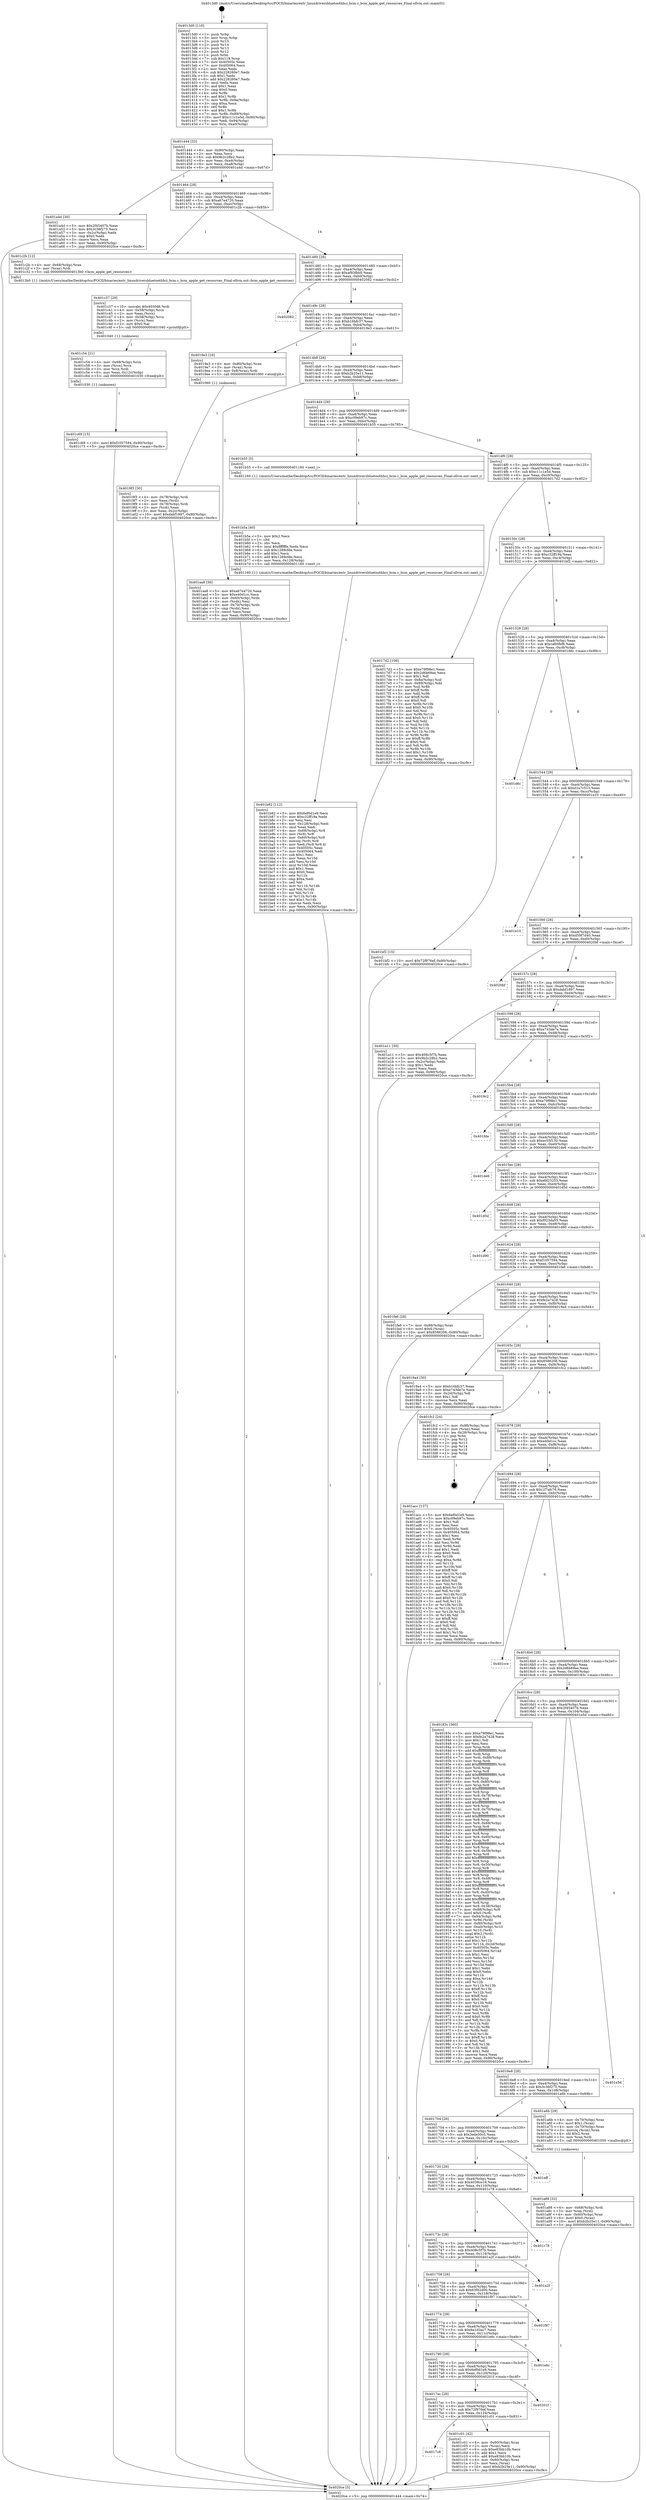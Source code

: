 digraph "0x4013d0" {
  label = "0x4013d0 (/mnt/c/Users/mathe/Desktop/tcc/POCII/binaries/extr_linuxdriversbluetoothhci_bcm.c_bcm_apple_get_resources_Final-ollvm.out::main(0))"
  labelloc = "t"
  node[shape=record]

  Entry [label="",width=0.3,height=0.3,shape=circle,fillcolor=black,style=filled]
  "0x401444" [label="{
     0x401444 [32]\l
     | [instrs]\l
     &nbsp;&nbsp;0x401444 \<+6\>: mov -0x90(%rbp),%eax\l
     &nbsp;&nbsp;0x40144a \<+2\>: mov %eax,%ecx\l
     &nbsp;&nbsp;0x40144c \<+6\>: sub $0x9b2c28b2,%ecx\l
     &nbsp;&nbsp;0x401452 \<+6\>: mov %eax,-0xa4(%rbp)\l
     &nbsp;&nbsp;0x401458 \<+6\>: mov %ecx,-0xa8(%rbp)\l
     &nbsp;&nbsp;0x40145e \<+6\>: je 0000000000401a4d \<main+0x67d\>\l
  }"]
  "0x401a4d" [label="{
     0x401a4d [30]\l
     | [instrs]\l
     &nbsp;&nbsp;0x401a4d \<+5\>: mov $0x2f45407b,%eax\l
     &nbsp;&nbsp;0x401a52 \<+5\>: mov $0x3c36f275,%ecx\l
     &nbsp;&nbsp;0x401a57 \<+3\>: mov -0x2c(%rbp),%edx\l
     &nbsp;&nbsp;0x401a5a \<+3\>: cmp $0x0,%edx\l
     &nbsp;&nbsp;0x401a5d \<+3\>: cmove %ecx,%eax\l
     &nbsp;&nbsp;0x401a60 \<+6\>: mov %eax,-0x90(%rbp)\l
     &nbsp;&nbsp;0x401a66 \<+5\>: jmp 00000000004020ce \<main+0xcfe\>\l
  }"]
  "0x401464" [label="{
     0x401464 [28]\l
     | [instrs]\l
     &nbsp;&nbsp;0x401464 \<+5\>: jmp 0000000000401469 \<main+0x99\>\l
     &nbsp;&nbsp;0x401469 \<+6\>: mov -0xa4(%rbp),%eax\l
     &nbsp;&nbsp;0x40146f \<+5\>: sub $0xa67e4720,%eax\l
     &nbsp;&nbsp;0x401474 \<+6\>: mov %eax,-0xac(%rbp)\l
     &nbsp;&nbsp;0x40147a \<+6\>: je 0000000000401c2b \<main+0x85b\>\l
  }"]
  Exit [label="",width=0.3,height=0.3,shape=circle,fillcolor=black,style=filled,peripheries=2]
  "0x401c2b" [label="{
     0x401c2b [12]\l
     | [instrs]\l
     &nbsp;&nbsp;0x401c2b \<+4\>: mov -0x68(%rbp),%rax\l
     &nbsp;&nbsp;0x401c2f \<+3\>: mov (%rax),%rdi\l
     &nbsp;&nbsp;0x401c32 \<+5\>: call 00000000004013b0 \<bcm_apple_get_resources\>\l
     | [calls]\l
     &nbsp;&nbsp;0x4013b0 \{1\} (/mnt/c/Users/mathe/Desktop/tcc/POCII/binaries/extr_linuxdriversbluetoothhci_bcm.c_bcm_apple_get_resources_Final-ollvm.out::bcm_apple_get_resources)\l
  }"]
  "0x401480" [label="{
     0x401480 [28]\l
     | [instrs]\l
     &nbsp;&nbsp;0x401480 \<+5\>: jmp 0000000000401485 \<main+0xb5\>\l
     &nbsp;&nbsp;0x401485 \<+6\>: mov -0xa4(%rbp),%eax\l
     &nbsp;&nbsp;0x40148b \<+5\>: sub $0xaf93fbb0,%eax\l
     &nbsp;&nbsp;0x401490 \<+6\>: mov %eax,-0xb0(%rbp)\l
     &nbsp;&nbsp;0x401496 \<+6\>: je 0000000000402082 \<main+0xcb2\>\l
  }"]
  "0x401c69" [label="{
     0x401c69 [15]\l
     | [instrs]\l
     &nbsp;&nbsp;0x401c69 \<+10\>: movl $0xf1057594,-0x90(%rbp)\l
     &nbsp;&nbsp;0x401c73 \<+5\>: jmp 00000000004020ce \<main+0xcfe\>\l
  }"]
  "0x402082" [label="{
     0x402082\l
  }", style=dashed]
  "0x40149c" [label="{
     0x40149c [28]\l
     | [instrs]\l
     &nbsp;&nbsp;0x40149c \<+5\>: jmp 00000000004014a1 \<main+0xd1\>\l
     &nbsp;&nbsp;0x4014a1 \<+6\>: mov -0xa4(%rbp),%eax\l
     &nbsp;&nbsp;0x4014a7 \<+5\>: sub $0xb16bfc37,%eax\l
     &nbsp;&nbsp;0x4014ac \<+6\>: mov %eax,-0xb4(%rbp)\l
     &nbsp;&nbsp;0x4014b2 \<+6\>: je 00000000004019e3 \<main+0x613\>\l
  }"]
  "0x401c54" [label="{
     0x401c54 [21]\l
     | [instrs]\l
     &nbsp;&nbsp;0x401c54 \<+4\>: mov -0x68(%rbp),%rcx\l
     &nbsp;&nbsp;0x401c58 \<+3\>: mov (%rcx),%rcx\l
     &nbsp;&nbsp;0x401c5b \<+3\>: mov %rcx,%rdi\l
     &nbsp;&nbsp;0x401c5e \<+6\>: mov %eax,-0x12c(%rbp)\l
     &nbsp;&nbsp;0x401c64 \<+5\>: call 0000000000401030 \<free@plt\>\l
     | [calls]\l
     &nbsp;&nbsp;0x401030 \{1\} (unknown)\l
  }"]
  "0x4019e3" [label="{
     0x4019e3 [16]\l
     | [instrs]\l
     &nbsp;&nbsp;0x4019e3 \<+4\>: mov -0x80(%rbp),%rax\l
     &nbsp;&nbsp;0x4019e7 \<+3\>: mov (%rax),%rax\l
     &nbsp;&nbsp;0x4019ea \<+4\>: mov 0x8(%rax),%rdi\l
     &nbsp;&nbsp;0x4019ee \<+5\>: call 0000000000401060 \<atoi@plt\>\l
     | [calls]\l
     &nbsp;&nbsp;0x401060 \{1\} (unknown)\l
  }"]
  "0x4014b8" [label="{
     0x4014b8 [28]\l
     | [instrs]\l
     &nbsp;&nbsp;0x4014b8 \<+5\>: jmp 00000000004014bd \<main+0xed\>\l
     &nbsp;&nbsp;0x4014bd \<+6\>: mov -0xa4(%rbp),%eax\l
     &nbsp;&nbsp;0x4014c3 \<+5\>: sub $0xb2b25e11,%eax\l
     &nbsp;&nbsp;0x4014c8 \<+6\>: mov %eax,-0xb8(%rbp)\l
     &nbsp;&nbsp;0x4014ce \<+6\>: je 0000000000401aa8 \<main+0x6d8\>\l
  }"]
  "0x401c37" [label="{
     0x401c37 [29]\l
     | [instrs]\l
     &nbsp;&nbsp;0x401c37 \<+10\>: movabs $0x4030d6,%rdi\l
     &nbsp;&nbsp;0x401c41 \<+4\>: mov -0x58(%rbp),%rcx\l
     &nbsp;&nbsp;0x401c45 \<+2\>: mov %eax,(%rcx)\l
     &nbsp;&nbsp;0x401c47 \<+4\>: mov -0x58(%rbp),%rcx\l
     &nbsp;&nbsp;0x401c4b \<+2\>: mov (%rcx),%esi\l
     &nbsp;&nbsp;0x401c4d \<+2\>: mov $0x0,%al\l
     &nbsp;&nbsp;0x401c4f \<+5\>: call 0000000000401040 \<printf@plt\>\l
     | [calls]\l
     &nbsp;&nbsp;0x401040 \{1\} (unknown)\l
  }"]
  "0x401aa8" [label="{
     0x401aa8 [36]\l
     | [instrs]\l
     &nbsp;&nbsp;0x401aa8 \<+5\>: mov $0xa67e4720,%eax\l
     &nbsp;&nbsp;0x401aad \<+5\>: mov $0xe40d1cc,%ecx\l
     &nbsp;&nbsp;0x401ab2 \<+4\>: mov -0x60(%rbp),%rdx\l
     &nbsp;&nbsp;0x401ab6 \<+2\>: mov (%rdx),%esi\l
     &nbsp;&nbsp;0x401ab8 \<+4\>: mov -0x70(%rbp),%rdx\l
     &nbsp;&nbsp;0x401abc \<+2\>: cmp (%rdx),%esi\l
     &nbsp;&nbsp;0x401abe \<+3\>: cmovl %ecx,%eax\l
     &nbsp;&nbsp;0x401ac1 \<+6\>: mov %eax,-0x90(%rbp)\l
     &nbsp;&nbsp;0x401ac7 \<+5\>: jmp 00000000004020ce \<main+0xcfe\>\l
  }"]
  "0x4014d4" [label="{
     0x4014d4 [28]\l
     | [instrs]\l
     &nbsp;&nbsp;0x4014d4 \<+5\>: jmp 00000000004014d9 \<main+0x109\>\l
     &nbsp;&nbsp;0x4014d9 \<+6\>: mov -0xa4(%rbp),%eax\l
     &nbsp;&nbsp;0x4014df \<+5\>: sub $0xc09eb97c,%eax\l
     &nbsp;&nbsp;0x4014e4 \<+6\>: mov %eax,-0xbc(%rbp)\l
     &nbsp;&nbsp;0x4014ea \<+6\>: je 0000000000401b55 \<main+0x785\>\l
  }"]
  "0x4017c8" [label="{
     0x4017c8\l
  }", style=dashed]
  "0x401b55" [label="{
     0x401b55 [5]\l
     | [instrs]\l
     &nbsp;&nbsp;0x401b55 \<+5\>: call 0000000000401160 \<next_i\>\l
     | [calls]\l
     &nbsp;&nbsp;0x401160 \{1\} (/mnt/c/Users/mathe/Desktop/tcc/POCII/binaries/extr_linuxdriversbluetoothhci_bcm.c_bcm_apple_get_resources_Final-ollvm.out::next_i)\l
  }"]
  "0x4014f0" [label="{
     0x4014f0 [28]\l
     | [instrs]\l
     &nbsp;&nbsp;0x4014f0 \<+5\>: jmp 00000000004014f5 \<main+0x125\>\l
     &nbsp;&nbsp;0x4014f5 \<+6\>: mov -0xa4(%rbp),%eax\l
     &nbsp;&nbsp;0x4014fb \<+5\>: sub $0xc11c1e5d,%eax\l
     &nbsp;&nbsp;0x401500 \<+6\>: mov %eax,-0xc0(%rbp)\l
     &nbsp;&nbsp;0x401506 \<+6\>: je 00000000004017d2 \<main+0x402\>\l
  }"]
  "0x401c01" [label="{
     0x401c01 [42]\l
     | [instrs]\l
     &nbsp;&nbsp;0x401c01 \<+4\>: mov -0x60(%rbp),%rax\l
     &nbsp;&nbsp;0x401c05 \<+2\>: mov (%rax),%ecx\l
     &nbsp;&nbsp;0x401c07 \<+6\>: sub $0xe83bb10b,%ecx\l
     &nbsp;&nbsp;0x401c0d \<+3\>: add $0x1,%ecx\l
     &nbsp;&nbsp;0x401c10 \<+6\>: add $0xe83bb10b,%ecx\l
     &nbsp;&nbsp;0x401c16 \<+4\>: mov -0x60(%rbp),%rax\l
     &nbsp;&nbsp;0x401c1a \<+2\>: mov %ecx,(%rax)\l
     &nbsp;&nbsp;0x401c1c \<+10\>: movl $0xb2b25e11,-0x90(%rbp)\l
     &nbsp;&nbsp;0x401c26 \<+5\>: jmp 00000000004020ce \<main+0xcfe\>\l
  }"]
  "0x4017d2" [label="{
     0x4017d2 [106]\l
     | [instrs]\l
     &nbsp;&nbsp;0x4017d2 \<+5\>: mov $0xe79f98e1,%eax\l
     &nbsp;&nbsp;0x4017d7 \<+5\>: mov $0x2d6b69ae,%ecx\l
     &nbsp;&nbsp;0x4017dc \<+2\>: mov $0x1,%dl\l
     &nbsp;&nbsp;0x4017de \<+7\>: mov -0x8a(%rbp),%sil\l
     &nbsp;&nbsp;0x4017e5 \<+7\>: mov -0x89(%rbp),%dil\l
     &nbsp;&nbsp;0x4017ec \<+3\>: mov %sil,%r8b\l
     &nbsp;&nbsp;0x4017ef \<+4\>: xor $0xff,%r8b\l
     &nbsp;&nbsp;0x4017f3 \<+3\>: mov %dil,%r9b\l
     &nbsp;&nbsp;0x4017f6 \<+4\>: xor $0xff,%r9b\l
     &nbsp;&nbsp;0x4017fa \<+3\>: xor $0x0,%dl\l
     &nbsp;&nbsp;0x4017fd \<+3\>: mov %r8b,%r10b\l
     &nbsp;&nbsp;0x401800 \<+4\>: and $0x0,%r10b\l
     &nbsp;&nbsp;0x401804 \<+3\>: and %dl,%sil\l
     &nbsp;&nbsp;0x401807 \<+3\>: mov %r9b,%r11b\l
     &nbsp;&nbsp;0x40180a \<+4\>: and $0x0,%r11b\l
     &nbsp;&nbsp;0x40180e \<+3\>: and %dl,%dil\l
     &nbsp;&nbsp;0x401811 \<+3\>: or %sil,%r10b\l
     &nbsp;&nbsp;0x401814 \<+3\>: or %dil,%r11b\l
     &nbsp;&nbsp;0x401817 \<+3\>: xor %r11b,%r10b\l
     &nbsp;&nbsp;0x40181a \<+3\>: or %r9b,%r8b\l
     &nbsp;&nbsp;0x40181d \<+4\>: xor $0xff,%r8b\l
     &nbsp;&nbsp;0x401821 \<+3\>: or $0x0,%dl\l
     &nbsp;&nbsp;0x401824 \<+3\>: and %dl,%r8b\l
     &nbsp;&nbsp;0x401827 \<+3\>: or %r8b,%r10b\l
     &nbsp;&nbsp;0x40182a \<+4\>: test $0x1,%r10b\l
     &nbsp;&nbsp;0x40182e \<+3\>: cmovne %ecx,%eax\l
     &nbsp;&nbsp;0x401831 \<+6\>: mov %eax,-0x90(%rbp)\l
     &nbsp;&nbsp;0x401837 \<+5\>: jmp 00000000004020ce \<main+0xcfe\>\l
  }"]
  "0x40150c" [label="{
     0x40150c [28]\l
     | [instrs]\l
     &nbsp;&nbsp;0x40150c \<+5\>: jmp 0000000000401511 \<main+0x141\>\l
     &nbsp;&nbsp;0x401511 \<+6\>: mov -0xa4(%rbp),%eax\l
     &nbsp;&nbsp;0x401517 \<+5\>: sub $0xc32ff19a,%eax\l
     &nbsp;&nbsp;0x40151c \<+6\>: mov %eax,-0xc4(%rbp)\l
     &nbsp;&nbsp;0x401522 \<+6\>: je 0000000000401bf2 \<main+0x822\>\l
  }"]
  "0x4020ce" [label="{
     0x4020ce [5]\l
     | [instrs]\l
     &nbsp;&nbsp;0x4020ce \<+5\>: jmp 0000000000401444 \<main+0x74\>\l
  }"]
  "0x4013d0" [label="{
     0x4013d0 [116]\l
     | [instrs]\l
     &nbsp;&nbsp;0x4013d0 \<+1\>: push %rbp\l
     &nbsp;&nbsp;0x4013d1 \<+3\>: mov %rsp,%rbp\l
     &nbsp;&nbsp;0x4013d4 \<+2\>: push %r15\l
     &nbsp;&nbsp;0x4013d6 \<+2\>: push %r14\l
     &nbsp;&nbsp;0x4013d8 \<+2\>: push %r13\l
     &nbsp;&nbsp;0x4013da \<+2\>: push %r12\l
     &nbsp;&nbsp;0x4013dc \<+1\>: push %rbx\l
     &nbsp;&nbsp;0x4013dd \<+7\>: sub $0x118,%rsp\l
     &nbsp;&nbsp;0x4013e4 \<+7\>: mov 0x40505c,%eax\l
     &nbsp;&nbsp;0x4013eb \<+7\>: mov 0x405064,%ecx\l
     &nbsp;&nbsp;0x4013f2 \<+2\>: mov %eax,%edx\l
     &nbsp;&nbsp;0x4013f4 \<+6\>: sub $0x228260e7,%edx\l
     &nbsp;&nbsp;0x4013fa \<+3\>: sub $0x1,%edx\l
     &nbsp;&nbsp;0x4013fd \<+6\>: add $0x228260e7,%edx\l
     &nbsp;&nbsp;0x401403 \<+3\>: imul %edx,%eax\l
     &nbsp;&nbsp;0x401406 \<+3\>: and $0x1,%eax\l
     &nbsp;&nbsp;0x401409 \<+3\>: cmp $0x0,%eax\l
     &nbsp;&nbsp;0x40140c \<+4\>: sete %r8b\l
     &nbsp;&nbsp;0x401410 \<+4\>: and $0x1,%r8b\l
     &nbsp;&nbsp;0x401414 \<+7\>: mov %r8b,-0x8a(%rbp)\l
     &nbsp;&nbsp;0x40141b \<+3\>: cmp $0xa,%ecx\l
     &nbsp;&nbsp;0x40141e \<+4\>: setl %r8b\l
     &nbsp;&nbsp;0x401422 \<+4\>: and $0x1,%r8b\l
     &nbsp;&nbsp;0x401426 \<+7\>: mov %r8b,-0x89(%rbp)\l
     &nbsp;&nbsp;0x40142d \<+10\>: movl $0xc11c1e5d,-0x90(%rbp)\l
     &nbsp;&nbsp;0x401437 \<+6\>: mov %edi,-0x94(%rbp)\l
     &nbsp;&nbsp;0x40143d \<+7\>: mov %rsi,-0xa0(%rbp)\l
  }"]
  "0x4017ac" [label="{
     0x4017ac [28]\l
     | [instrs]\l
     &nbsp;&nbsp;0x4017ac \<+5\>: jmp 00000000004017b1 \<main+0x3e1\>\l
     &nbsp;&nbsp;0x4017b1 \<+6\>: mov -0xa4(%rbp),%eax\l
     &nbsp;&nbsp;0x4017b7 \<+5\>: sub $0x72f976ef,%eax\l
     &nbsp;&nbsp;0x4017bc \<+6\>: mov %eax,-0x124(%rbp)\l
     &nbsp;&nbsp;0x4017c2 \<+6\>: je 0000000000401c01 \<main+0x831\>\l
  }"]
  "0x401bf2" [label="{
     0x401bf2 [15]\l
     | [instrs]\l
     &nbsp;&nbsp;0x401bf2 \<+10\>: movl $0x72f976ef,-0x90(%rbp)\l
     &nbsp;&nbsp;0x401bfc \<+5\>: jmp 00000000004020ce \<main+0xcfe\>\l
  }"]
  "0x401528" [label="{
     0x401528 [28]\l
     | [instrs]\l
     &nbsp;&nbsp;0x401528 \<+5\>: jmp 000000000040152d \<main+0x15d\>\l
     &nbsp;&nbsp;0x40152d \<+6\>: mov -0xa4(%rbp),%eax\l
     &nbsp;&nbsp;0x401533 \<+5\>: sub $0xca80fbf6,%eax\l
     &nbsp;&nbsp;0x401538 \<+6\>: mov %eax,-0xc8(%rbp)\l
     &nbsp;&nbsp;0x40153e \<+6\>: je 0000000000401d6c \<main+0x99c\>\l
  }"]
  "0x40201f" [label="{
     0x40201f\l
  }", style=dashed]
  "0x401d6c" [label="{
     0x401d6c\l
  }", style=dashed]
  "0x401544" [label="{
     0x401544 [28]\l
     | [instrs]\l
     &nbsp;&nbsp;0x401544 \<+5\>: jmp 0000000000401549 \<main+0x179\>\l
     &nbsp;&nbsp;0x401549 \<+6\>: mov -0xa4(%rbp),%eax\l
     &nbsp;&nbsp;0x40154f \<+5\>: sub $0xd1a7c513,%eax\l
     &nbsp;&nbsp;0x401554 \<+6\>: mov %eax,-0xcc(%rbp)\l
     &nbsp;&nbsp;0x40155a \<+6\>: je 0000000000401e10 \<main+0xa40\>\l
  }"]
  "0x401790" [label="{
     0x401790 [28]\l
     | [instrs]\l
     &nbsp;&nbsp;0x401790 \<+5\>: jmp 0000000000401795 \<main+0x3c5\>\l
     &nbsp;&nbsp;0x401795 \<+6\>: mov -0xa4(%rbp),%eax\l
     &nbsp;&nbsp;0x40179b \<+5\>: sub $0x6ef0d1e9,%eax\l
     &nbsp;&nbsp;0x4017a0 \<+6\>: mov %eax,-0x120(%rbp)\l
     &nbsp;&nbsp;0x4017a6 \<+6\>: je 000000000040201f \<main+0xc4f\>\l
  }"]
  "0x401e10" [label="{
     0x401e10\l
  }", style=dashed]
  "0x401560" [label="{
     0x401560 [28]\l
     | [instrs]\l
     &nbsp;&nbsp;0x401560 \<+5\>: jmp 0000000000401565 \<main+0x195\>\l
     &nbsp;&nbsp;0x401565 \<+6\>: mov -0xa4(%rbp),%eax\l
     &nbsp;&nbsp;0x40156b \<+5\>: sub $0xd59f7d40,%eax\l
     &nbsp;&nbsp;0x401570 \<+6\>: mov %eax,-0xd0(%rbp)\l
     &nbsp;&nbsp;0x401576 \<+6\>: je 00000000004020bf \<main+0xcef\>\l
  }"]
  "0x401e6c" [label="{
     0x401e6c\l
  }", style=dashed]
  "0x4020bf" [label="{
     0x4020bf\l
  }", style=dashed]
  "0x40157c" [label="{
     0x40157c [28]\l
     | [instrs]\l
     &nbsp;&nbsp;0x40157c \<+5\>: jmp 0000000000401581 \<main+0x1b1\>\l
     &nbsp;&nbsp;0x401581 \<+6\>: mov -0xa4(%rbp),%eax\l
     &nbsp;&nbsp;0x401587 \<+5\>: sub $0xdabf1897,%eax\l
     &nbsp;&nbsp;0x40158c \<+6\>: mov %eax,-0xd4(%rbp)\l
     &nbsp;&nbsp;0x401592 \<+6\>: je 0000000000401a11 \<main+0x641\>\l
  }"]
  "0x401774" [label="{
     0x401774 [28]\l
     | [instrs]\l
     &nbsp;&nbsp;0x401774 \<+5\>: jmp 0000000000401779 \<main+0x3a9\>\l
     &nbsp;&nbsp;0x401779 \<+6\>: mov -0xa4(%rbp),%eax\l
     &nbsp;&nbsp;0x40177f \<+5\>: sub $0x6a1d3ac7,%eax\l
     &nbsp;&nbsp;0x401784 \<+6\>: mov %eax,-0x11c(%rbp)\l
     &nbsp;&nbsp;0x40178a \<+6\>: je 0000000000401e6c \<main+0xa9c\>\l
  }"]
  "0x401a11" [label="{
     0x401a11 [30]\l
     | [instrs]\l
     &nbsp;&nbsp;0x401a11 \<+5\>: mov $0x408c5f7b,%eax\l
     &nbsp;&nbsp;0x401a16 \<+5\>: mov $0x9b2c28b2,%ecx\l
     &nbsp;&nbsp;0x401a1b \<+3\>: mov -0x2c(%rbp),%edx\l
     &nbsp;&nbsp;0x401a1e \<+3\>: cmp $0x1,%edx\l
     &nbsp;&nbsp;0x401a21 \<+3\>: cmovl %ecx,%eax\l
     &nbsp;&nbsp;0x401a24 \<+6\>: mov %eax,-0x90(%rbp)\l
     &nbsp;&nbsp;0x401a2a \<+5\>: jmp 00000000004020ce \<main+0xcfe\>\l
  }"]
  "0x401598" [label="{
     0x401598 [28]\l
     | [instrs]\l
     &nbsp;&nbsp;0x401598 \<+5\>: jmp 000000000040159d \<main+0x1cd\>\l
     &nbsp;&nbsp;0x40159d \<+6\>: mov -0xa4(%rbp),%eax\l
     &nbsp;&nbsp;0x4015a3 \<+5\>: sub $0xe743de7e,%eax\l
     &nbsp;&nbsp;0x4015a8 \<+6\>: mov %eax,-0xd8(%rbp)\l
     &nbsp;&nbsp;0x4015ae \<+6\>: je 00000000004019c2 \<main+0x5f2\>\l
  }"]
  "0x401f97" [label="{
     0x401f97\l
  }", style=dashed]
  "0x4019c2" [label="{
     0x4019c2\l
  }", style=dashed]
  "0x4015b4" [label="{
     0x4015b4 [28]\l
     | [instrs]\l
     &nbsp;&nbsp;0x4015b4 \<+5\>: jmp 00000000004015b9 \<main+0x1e9\>\l
     &nbsp;&nbsp;0x4015b9 \<+6\>: mov -0xa4(%rbp),%eax\l
     &nbsp;&nbsp;0x4015bf \<+5\>: sub $0xe79f98e1,%eax\l
     &nbsp;&nbsp;0x4015c4 \<+6\>: mov %eax,-0xdc(%rbp)\l
     &nbsp;&nbsp;0x4015ca \<+6\>: je 0000000000401fda \<main+0xc0a\>\l
  }"]
  "0x401758" [label="{
     0x401758 [28]\l
     | [instrs]\l
     &nbsp;&nbsp;0x401758 \<+5\>: jmp 000000000040175d \<main+0x38d\>\l
     &nbsp;&nbsp;0x40175d \<+6\>: mov -0xa4(%rbp),%eax\l
     &nbsp;&nbsp;0x401763 \<+5\>: sub $0x63f02d00,%eax\l
     &nbsp;&nbsp;0x401768 \<+6\>: mov %eax,-0x118(%rbp)\l
     &nbsp;&nbsp;0x40176e \<+6\>: je 0000000000401f97 \<main+0xbc7\>\l
  }"]
  "0x401fda" [label="{
     0x401fda\l
  }", style=dashed]
  "0x4015d0" [label="{
     0x4015d0 [28]\l
     | [instrs]\l
     &nbsp;&nbsp;0x4015d0 \<+5\>: jmp 00000000004015d5 \<main+0x205\>\l
     &nbsp;&nbsp;0x4015d5 \<+6\>: mov -0xa4(%rbp),%eax\l
     &nbsp;&nbsp;0x4015db \<+5\>: sub $0xec55f130,%eax\l
     &nbsp;&nbsp;0x4015e0 \<+6\>: mov %eax,-0xe0(%rbp)\l
     &nbsp;&nbsp;0x4015e6 \<+6\>: je 0000000000401de6 \<main+0xa16\>\l
  }"]
  "0x401a2f" [label="{
     0x401a2f\l
  }", style=dashed]
  "0x401de6" [label="{
     0x401de6\l
  }", style=dashed]
  "0x4015ec" [label="{
     0x4015ec [28]\l
     | [instrs]\l
     &nbsp;&nbsp;0x4015ec \<+5\>: jmp 00000000004015f1 \<main+0x221\>\l
     &nbsp;&nbsp;0x4015f1 \<+6\>: mov -0xa4(%rbp),%eax\l
     &nbsp;&nbsp;0x4015f7 \<+5\>: sub $0xefd23253,%eax\l
     &nbsp;&nbsp;0x4015fc \<+6\>: mov %eax,-0xe4(%rbp)\l
     &nbsp;&nbsp;0x401602 \<+6\>: je 0000000000401d5d \<main+0x98d\>\l
  }"]
  "0x40173c" [label="{
     0x40173c [28]\l
     | [instrs]\l
     &nbsp;&nbsp;0x40173c \<+5\>: jmp 0000000000401741 \<main+0x371\>\l
     &nbsp;&nbsp;0x401741 \<+6\>: mov -0xa4(%rbp),%eax\l
     &nbsp;&nbsp;0x401747 \<+5\>: sub $0x408c5f7b,%eax\l
     &nbsp;&nbsp;0x40174c \<+6\>: mov %eax,-0x114(%rbp)\l
     &nbsp;&nbsp;0x401752 \<+6\>: je 0000000000401a2f \<main+0x65f\>\l
  }"]
  "0x401d5d" [label="{
     0x401d5d\l
  }", style=dashed]
  "0x401608" [label="{
     0x401608 [28]\l
     | [instrs]\l
     &nbsp;&nbsp;0x401608 \<+5\>: jmp 000000000040160d \<main+0x23d\>\l
     &nbsp;&nbsp;0x40160d \<+6\>: mov -0xa4(%rbp),%eax\l
     &nbsp;&nbsp;0x401613 \<+5\>: sub $0xf023da55,%eax\l
     &nbsp;&nbsp;0x401618 \<+6\>: mov %eax,-0xe8(%rbp)\l
     &nbsp;&nbsp;0x40161e \<+6\>: je 0000000000401d90 \<main+0x9c0\>\l
  }"]
  "0x401c78" [label="{
     0x401c78\l
  }", style=dashed]
  "0x401d90" [label="{
     0x401d90\l
  }", style=dashed]
  "0x401624" [label="{
     0x401624 [28]\l
     | [instrs]\l
     &nbsp;&nbsp;0x401624 \<+5\>: jmp 0000000000401629 \<main+0x259\>\l
     &nbsp;&nbsp;0x401629 \<+6\>: mov -0xa4(%rbp),%eax\l
     &nbsp;&nbsp;0x40162f \<+5\>: sub $0xf1057594,%eax\l
     &nbsp;&nbsp;0x401634 \<+6\>: mov %eax,-0xec(%rbp)\l
     &nbsp;&nbsp;0x40163a \<+6\>: je 0000000000401fa6 \<main+0xbd6\>\l
  }"]
  "0x401720" [label="{
     0x401720 [28]\l
     | [instrs]\l
     &nbsp;&nbsp;0x401720 \<+5\>: jmp 0000000000401725 \<main+0x355\>\l
     &nbsp;&nbsp;0x401725 \<+6\>: mov -0xa4(%rbp),%eax\l
     &nbsp;&nbsp;0x40172b \<+5\>: sub $0x4038ce18,%eax\l
     &nbsp;&nbsp;0x401730 \<+6\>: mov %eax,-0x110(%rbp)\l
     &nbsp;&nbsp;0x401736 \<+6\>: je 0000000000401c78 \<main+0x8a8\>\l
  }"]
  "0x401fa6" [label="{
     0x401fa6 [28]\l
     | [instrs]\l
     &nbsp;&nbsp;0x401fa6 \<+7\>: mov -0x88(%rbp),%rax\l
     &nbsp;&nbsp;0x401fad \<+6\>: movl $0x0,(%rax)\l
     &nbsp;&nbsp;0x401fb3 \<+10\>: movl $0x8586206,-0x90(%rbp)\l
     &nbsp;&nbsp;0x401fbd \<+5\>: jmp 00000000004020ce \<main+0xcfe\>\l
  }"]
  "0x401640" [label="{
     0x401640 [28]\l
     | [instrs]\l
     &nbsp;&nbsp;0x401640 \<+5\>: jmp 0000000000401645 \<main+0x275\>\l
     &nbsp;&nbsp;0x401645 \<+6\>: mov -0xa4(%rbp),%eax\l
     &nbsp;&nbsp;0x40164b \<+5\>: sub $0xfe2a7428,%eax\l
     &nbsp;&nbsp;0x401650 \<+6\>: mov %eax,-0xf0(%rbp)\l
     &nbsp;&nbsp;0x401656 \<+6\>: je 00000000004019a4 \<main+0x5d4\>\l
  }"]
  "0x401eff" [label="{
     0x401eff\l
  }", style=dashed]
  "0x4019a4" [label="{
     0x4019a4 [30]\l
     | [instrs]\l
     &nbsp;&nbsp;0x4019a4 \<+5\>: mov $0xb16bfc37,%eax\l
     &nbsp;&nbsp;0x4019a9 \<+5\>: mov $0xe743de7e,%ecx\l
     &nbsp;&nbsp;0x4019ae \<+3\>: mov -0x2d(%rbp),%dl\l
     &nbsp;&nbsp;0x4019b1 \<+3\>: test $0x1,%dl\l
     &nbsp;&nbsp;0x4019b4 \<+3\>: cmovne %ecx,%eax\l
     &nbsp;&nbsp;0x4019b7 \<+6\>: mov %eax,-0x90(%rbp)\l
     &nbsp;&nbsp;0x4019bd \<+5\>: jmp 00000000004020ce \<main+0xcfe\>\l
  }"]
  "0x40165c" [label="{
     0x40165c [28]\l
     | [instrs]\l
     &nbsp;&nbsp;0x40165c \<+5\>: jmp 0000000000401661 \<main+0x291\>\l
     &nbsp;&nbsp;0x401661 \<+6\>: mov -0xa4(%rbp),%eax\l
     &nbsp;&nbsp;0x401667 \<+5\>: sub $0x8586206,%eax\l
     &nbsp;&nbsp;0x40166c \<+6\>: mov %eax,-0xf4(%rbp)\l
     &nbsp;&nbsp;0x401672 \<+6\>: je 0000000000401fc2 \<main+0xbf2\>\l
  }"]
  "0x401b82" [label="{
     0x401b82 [112]\l
     | [instrs]\l
     &nbsp;&nbsp;0x401b82 \<+5\>: mov $0x6ef0d1e9,%ecx\l
     &nbsp;&nbsp;0x401b87 \<+5\>: mov $0xc32ff19a,%edx\l
     &nbsp;&nbsp;0x401b8c \<+2\>: xor %esi,%esi\l
     &nbsp;&nbsp;0x401b8e \<+6\>: mov -0x128(%rbp),%edi\l
     &nbsp;&nbsp;0x401b94 \<+3\>: imul %eax,%edi\l
     &nbsp;&nbsp;0x401b97 \<+4\>: mov -0x68(%rbp),%r8\l
     &nbsp;&nbsp;0x401b9b \<+3\>: mov (%r8),%r8\l
     &nbsp;&nbsp;0x401b9e \<+4\>: mov -0x60(%rbp),%r9\l
     &nbsp;&nbsp;0x401ba2 \<+3\>: movslq (%r9),%r9\l
     &nbsp;&nbsp;0x401ba5 \<+4\>: mov %edi,(%r8,%r9,4)\l
     &nbsp;&nbsp;0x401ba9 \<+7\>: mov 0x40505c,%eax\l
     &nbsp;&nbsp;0x401bb0 \<+7\>: mov 0x405064,%edi\l
     &nbsp;&nbsp;0x401bb7 \<+3\>: sub $0x1,%esi\l
     &nbsp;&nbsp;0x401bba \<+3\>: mov %eax,%r10d\l
     &nbsp;&nbsp;0x401bbd \<+3\>: add %esi,%r10d\l
     &nbsp;&nbsp;0x401bc0 \<+4\>: imul %r10d,%eax\l
     &nbsp;&nbsp;0x401bc4 \<+3\>: and $0x1,%eax\l
     &nbsp;&nbsp;0x401bc7 \<+3\>: cmp $0x0,%eax\l
     &nbsp;&nbsp;0x401bca \<+4\>: sete %r11b\l
     &nbsp;&nbsp;0x401bce \<+3\>: cmp $0xa,%edi\l
     &nbsp;&nbsp;0x401bd1 \<+3\>: setl %bl\l
     &nbsp;&nbsp;0x401bd4 \<+3\>: mov %r11b,%r14b\l
     &nbsp;&nbsp;0x401bd7 \<+3\>: and %bl,%r14b\l
     &nbsp;&nbsp;0x401bda \<+3\>: xor %bl,%r11b\l
     &nbsp;&nbsp;0x401bdd \<+3\>: or %r11b,%r14b\l
     &nbsp;&nbsp;0x401be0 \<+4\>: test $0x1,%r14b\l
     &nbsp;&nbsp;0x401be4 \<+3\>: cmovne %edx,%ecx\l
     &nbsp;&nbsp;0x401be7 \<+6\>: mov %ecx,-0x90(%rbp)\l
     &nbsp;&nbsp;0x401bed \<+5\>: jmp 00000000004020ce \<main+0xcfe\>\l
  }"]
  "0x401fc2" [label="{
     0x401fc2 [24]\l
     | [instrs]\l
     &nbsp;&nbsp;0x401fc2 \<+7\>: mov -0x88(%rbp),%rax\l
     &nbsp;&nbsp;0x401fc9 \<+2\>: mov (%rax),%eax\l
     &nbsp;&nbsp;0x401fcb \<+4\>: lea -0x28(%rbp),%rsp\l
     &nbsp;&nbsp;0x401fcf \<+1\>: pop %rbx\l
     &nbsp;&nbsp;0x401fd0 \<+2\>: pop %r12\l
     &nbsp;&nbsp;0x401fd2 \<+2\>: pop %r13\l
     &nbsp;&nbsp;0x401fd4 \<+2\>: pop %r14\l
     &nbsp;&nbsp;0x401fd6 \<+2\>: pop %r15\l
     &nbsp;&nbsp;0x401fd8 \<+1\>: pop %rbp\l
     &nbsp;&nbsp;0x401fd9 \<+1\>: ret\l
  }"]
  "0x401678" [label="{
     0x401678 [28]\l
     | [instrs]\l
     &nbsp;&nbsp;0x401678 \<+5\>: jmp 000000000040167d \<main+0x2ad\>\l
     &nbsp;&nbsp;0x40167d \<+6\>: mov -0xa4(%rbp),%eax\l
     &nbsp;&nbsp;0x401683 \<+5\>: sub $0xe40d1cc,%eax\l
     &nbsp;&nbsp;0x401688 \<+6\>: mov %eax,-0xf8(%rbp)\l
     &nbsp;&nbsp;0x40168e \<+6\>: je 0000000000401acc \<main+0x6fc\>\l
  }"]
  "0x401b5a" [label="{
     0x401b5a [40]\l
     | [instrs]\l
     &nbsp;&nbsp;0x401b5a \<+5\>: mov $0x2,%ecx\l
     &nbsp;&nbsp;0x401b5f \<+1\>: cltd\l
     &nbsp;&nbsp;0x401b60 \<+2\>: idiv %ecx\l
     &nbsp;&nbsp;0x401b62 \<+6\>: imul $0xfffffffe,%edx,%ecx\l
     &nbsp;&nbsp;0x401b68 \<+6\>: sub $0x1289cfde,%ecx\l
     &nbsp;&nbsp;0x401b6e \<+3\>: add $0x1,%ecx\l
     &nbsp;&nbsp;0x401b71 \<+6\>: add $0x1289cfde,%ecx\l
     &nbsp;&nbsp;0x401b77 \<+6\>: mov %ecx,-0x128(%rbp)\l
     &nbsp;&nbsp;0x401b7d \<+5\>: call 0000000000401160 \<next_i\>\l
     | [calls]\l
     &nbsp;&nbsp;0x401160 \{1\} (/mnt/c/Users/mathe/Desktop/tcc/POCII/binaries/extr_linuxdriversbluetoothhci_bcm.c_bcm_apple_get_resources_Final-ollvm.out::next_i)\l
  }"]
  "0x401acc" [label="{
     0x401acc [137]\l
     | [instrs]\l
     &nbsp;&nbsp;0x401acc \<+5\>: mov $0x6ef0d1e9,%eax\l
     &nbsp;&nbsp;0x401ad1 \<+5\>: mov $0xc09eb97c,%ecx\l
     &nbsp;&nbsp;0x401ad6 \<+2\>: mov $0x1,%dl\l
     &nbsp;&nbsp;0x401ad8 \<+2\>: xor %esi,%esi\l
     &nbsp;&nbsp;0x401ada \<+7\>: mov 0x40505c,%edi\l
     &nbsp;&nbsp;0x401ae1 \<+8\>: mov 0x405064,%r8d\l
     &nbsp;&nbsp;0x401ae9 \<+3\>: sub $0x1,%esi\l
     &nbsp;&nbsp;0x401aec \<+3\>: mov %edi,%r9d\l
     &nbsp;&nbsp;0x401aef \<+3\>: add %esi,%r9d\l
     &nbsp;&nbsp;0x401af2 \<+4\>: imul %r9d,%edi\l
     &nbsp;&nbsp;0x401af6 \<+3\>: and $0x1,%edi\l
     &nbsp;&nbsp;0x401af9 \<+3\>: cmp $0x0,%edi\l
     &nbsp;&nbsp;0x401afc \<+4\>: sete %r10b\l
     &nbsp;&nbsp;0x401b00 \<+4\>: cmp $0xa,%r8d\l
     &nbsp;&nbsp;0x401b04 \<+4\>: setl %r11b\l
     &nbsp;&nbsp;0x401b08 \<+3\>: mov %r10b,%bl\l
     &nbsp;&nbsp;0x401b0b \<+3\>: xor $0xff,%bl\l
     &nbsp;&nbsp;0x401b0e \<+3\>: mov %r11b,%r14b\l
     &nbsp;&nbsp;0x401b11 \<+4\>: xor $0xff,%r14b\l
     &nbsp;&nbsp;0x401b15 \<+3\>: xor $0x0,%dl\l
     &nbsp;&nbsp;0x401b18 \<+3\>: mov %bl,%r15b\l
     &nbsp;&nbsp;0x401b1b \<+4\>: and $0x0,%r15b\l
     &nbsp;&nbsp;0x401b1f \<+3\>: and %dl,%r10b\l
     &nbsp;&nbsp;0x401b22 \<+3\>: mov %r14b,%r12b\l
     &nbsp;&nbsp;0x401b25 \<+4\>: and $0x0,%r12b\l
     &nbsp;&nbsp;0x401b29 \<+3\>: and %dl,%r11b\l
     &nbsp;&nbsp;0x401b2c \<+3\>: or %r10b,%r15b\l
     &nbsp;&nbsp;0x401b2f \<+3\>: or %r11b,%r12b\l
     &nbsp;&nbsp;0x401b32 \<+3\>: xor %r12b,%r15b\l
     &nbsp;&nbsp;0x401b35 \<+3\>: or %r14b,%bl\l
     &nbsp;&nbsp;0x401b38 \<+3\>: xor $0xff,%bl\l
     &nbsp;&nbsp;0x401b3b \<+3\>: or $0x0,%dl\l
     &nbsp;&nbsp;0x401b3e \<+2\>: and %dl,%bl\l
     &nbsp;&nbsp;0x401b40 \<+3\>: or %bl,%r15b\l
     &nbsp;&nbsp;0x401b43 \<+4\>: test $0x1,%r15b\l
     &nbsp;&nbsp;0x401b47 \<+3\>: cmovne %ecx,%eax\l
     &nbsp;&nbsp;0x401b4a \<+6\>: mov %eax,-0x90(%rbp)\l
     &nbsp;&nbsp;0x401b50 \<+5\>: jmp 00000000004020ce \<main+0xcfe\>\l
  }"]
  "0x401694" [label="{
     0x401694 [28]\l
     | [instrs]\l
     &nbsp;&nbsp;0x401694 \<+5\>: jmp 0000000000401699 \<main+0x2c9\>\l
     &nbsp;&nbsp;0x401699 \<+6\>: mov -0xa4(%rbp),%eax\l
     &nbsp;&nbsp;0x40169f \<+5\>: sub $0x1f7afc76,%eax\l
     &nbsp;&nbsp;0x4016a4 \<+6\>: mov %eax,-0xfc(%rbp)\l
     &nbsp;&nbsp;0x4016aa \<+6\>: je 0000000000401cce \<main+0x8fe\>\l
  }"]
  "0x401a88" [label="{
     0x401a88 [32]\l
     | [instrs]\l
     &nbsp;&nbsp;0x401a88 \<+4\>: mov -0x68(%rbp),%rdi\l
     &nbsp;&nbsp;0x401a8c \<+3\>: mov %rax,(%rdi)\l
     &nbsp;&nbsp;0x401a8f \<+4\>: mov -0x60(%rbp),%rax\l
     &nbsp;&nbsp;0x401a93 \<+6\>: movl $0x0,(%rax)\l
     &nbsp;&nbsp;0x401a99 \<+10\>: movl $0xb2b25e11,-0x90(%rbp)\l
     &nbsp;&nbsp;0x401aa3 \<+5\>: jmp 00000000004020ce \<main+0xcfe\>\l
  }"]
  "0x401cce" [label="{
     0x401cce\l
  }", style=dashed]
  "0x4016b0" [label="{
     0x4016b0 [28]\l
     | [instrs]\l
     &nbsp;&nbsp;0x4016b0 \<+5\>: jmp 00000000004016b5 \<main+0x2e5\>\l
     &nbsp;&nbsp;0x4016b5 \<+6\>: mov -0xa4(%rbp),%eax\l
     &nbsp;&nbsp;0x4016bb \<+5\>: sub $0x2d6b69ae,%eax\l
     &nbsp;&nbsp;0x4016c0 \<+6\>: mov %eax,-0x100(%rbp)\l
     &nbsp;&nbsp;0x4016c6 \<+6\>: je 000000000040183c \<main+0x46c\>\l
  }"]
  "0x401704" [label="{
     0x401704 [28]\l
     | [instrs]\l
     &nbsp;&nbsp;0x401704 \<+5\>: jmp 0000000000401709 \<main+0x339\>\l
     &nbsp;&nbsp;0x401709 \<+6\>: mov -0xa4(%rbp),%eax\l
     &nbsp;&nbsp;0x40170f \<+5\>: sub $0x3ede50c5,%eax\l
     &nbsp;&nbsp;0x401714 \<+6\>: mov %eax,-0x10c(%rbp)\l
     &nbsp;&nbsp;0x40171a \<+6\>: je 0000000000401eff \<main+0xb2f\>\l
  }"]
  "0x40183c" [label="{
     0x40183c [360]\l
     | [instrs]\l
     &nbsp;&nbsp;0x40183c \<+5\>: mov $0xe79f98e1,%eax\l
     &nbsp;&nbsp;0x401841 \<+5\>: mov $0xfe2a7428,%ecx\l
     &nbsp;&nbsp;0x401846 \<+2\>: mov $0x1,%dl\l
     &nbsp;&nbsp;0x401848 \<+2\>: xor %esi,%esi\l
     &nbsp;&nbsp;0x40184a \<+3\>: mov %rsp,%rdi\l
     &nbsp;&nbsp;0x40184d \<+4\>: add $0xfffffffffffffff0,%rdi\l
     &nbsp;&nbsp;0x401851 \<+3\>: mov %rdi,%rsp\l
     &nbsp;&nbsp;0x401854 \<+7\>: mov %rdi,-0x88(%rbp)\l
     &nbsp;&nbsp;0x40185b \<+3\>: mov %rsp,%rdi\l
     &nbsp;&nbsp;0x40185e \<+4\>: add $0xfffffffffffffff0,%rdi\l
     &nbsp;&nbsp;0x401862 \<+3\>: mov %rdi,%rsp\l
     &nbsp;&nbsp;0x401865 \<+3\>: mov %rsp,%r8\l
     &nbsp;&nbsp;0x401868 \<+4\>: add $0xfffffffffffffff0,%r8\l
     &nbsp;&nbsp;0x40186c \<+3\>: mov %r8,%rsp\l
     &nbsp;&nbsp;0x40186f \<+4\>: mov %r8,-0x80(%rbp)\l
     &nbsp;&nbsp;0x401873 \<+3\>: mov %rsp,%r8\l
     &nbsp;&nbsp;0x401876 \<+4\>: add $0xfffffffffffffff0,%r8\l
     &nbsp;&nbsp;0x40187a \<+3\>: mov %r8,%rsp\l
     &nbsp;&nbsp;0x40187d \<+4\>: mov %r8,-0x78(%rbp)\l
     &nbsp;&nbsp;0x401881 \<+3\>: mov %rsp,%r8\l
     &nbsp;&nbsp;0x401884 \<+4\>: add $0xfffffffffffffff0,%r8\l
     &nbsp;&nbsp;0x401888 \<+3\>: mov %r8,%rsp\l
     &nbsp;&nbsp;0x40188b \<+4\>: mov %r8,-0x70(%rbp)\l
     &nbsp;&nbsp;0x40188f \<+3\>: mov %rsp,%r8\l
     &nbsp;&nbsp;0x401892 \<+4\>: add $0xfffffffffffffff0,%r8\l
     &nbsp;&nbsp;0x401896 \<+3\>: mov %r8,%rsp\l
     &nbsp;&nbsp;0x401899 \<+4\>: mov %r8,-0x68(%rbp)\l
     &nbsp;&nbsp;0x40189d \<+3\>: mov %rsp,%r8\l
     &nbsp;&nbsp;0x4018a0 \<+4\>: add $0xfffffffffffffff0,%r8\l
     &nbsp;&nbsp;0x4018a4 \<+3\>: mov %r8,%rsp\l
     &nbsp;&nbsp;0x4018a7 \<+4\>: mov %r8,-0x60(%rbp)\l
     &nbsp;&nbsp;0x4018ab \<+3\>: mov %rsp,%r8\l
     &nbsp;&nbsp;0x4018ae \<+4\>: add $0xfffffffffffffff0,%r8\l
     &nbsp;&nbsp;0x4018b2 \<+3\>: mov %r8,%rsp\l
     &nbsp;&nbsp;0x4018b5 \<+4\>: mov %r8,-0x58(%rbp)\l
     &nbsp;&nbsp;0x4018b9 \<+3\>: mov %rsp,%r8\l
     &nbsp;&nbsp;0x4018bc \<+4\>: add $0xfffffffffffffff0,%r8\l
     &nbsp;&nbsp;0x4018c0 \<+3\>: mov %r8,%rsp\l
     &nbsp;&nbsp;0x4018c3 \<+4\>: mov %r8,-0x50(%rbp)\l
     &nbsp;&nbsp;0x4018c7 \<+3\>: mov %rsp,%r8\l
     &nbsp;&nbsp;0x4018ca \<+4\>: add $0xfffffffffffffff0,%r8\l
     &nbsp;&nbsp;0x4018ce \<+3\>: mov %r8,%rsp\l
     &nbsp;&nbsp;0x4018d1 \<+4\>: mov %r8,-0x48(%rbp)\l
     &nbsp;&nbsp;0x4018d5 \<+3\>: mov %rsp,%r8\l
     &nbsp;&nbsp;0x4018d8 \<+4\>: add $0xfffffffffffffff0,%r8\l
     &nbsp;&nbsp;0x4018dc \<+3\>: mov %r8,%rsp\l
     &nbsp;&nbsp;0x4018df \<+4\>: mov %r8,-0x40(%rbp)\l
     &nbsp;&nbsp;0x4018e3 \<+3\>: mov %rsp,%r8\l
     &nbsp;&nbsp;0x4018e6 \<+4\>: add $0xfffffffffffffff0,%r8\l
     &nbsp;&nbsp;0x4018ea \<+3\>: mov %r8,%rsp\l
     &nbsp;&nbsp;0x4018ed \<+4\>: mov %r8,-0x38(%rbp)\l
     &nbsp;&nbsp;0x4018f1 \<+7\>: mov -0x88(%rbp),%r8\l
     &nbsp;&nbsp;0x4018f8 \<+7\>: movl $0x0,(%r8)\l
     &nbsp;&nbsp;0x4018ff \<+7\>: mov -0x94(%rbp),%r9d\l
     &nbsp;&nbsp;0x401906 \<+3\>: mov %r9d,(%rdi)\l
     &nbsp;&nbsp;0x401909 \<+4\>: mov -0x80(%rbp),%r8\l
     &nbsp;&nbsp;0x40190d \<+7\>: mov -0xa0(%rbp),%r10\l
     &nbsp;&nbsp;0x401914 \<+3\>: mov %r10,(%r8)\l
     &nbsp;&nbsp;0x401917 \<+3\>: cmpl $0x2,(%rdi)\l
     &nbsp;&nbsp;0x40191a \<+4\>: setne %r11b\l
     &nbsp;&nbsp;0x40191e \<+4\>: and $0x1,%r11b\l
     &nbsp;&nbsp;0x401922 \<+4\>: mov %r11b,-0x2d(%rbp)\l
     &nbsp;&nbsp;0x401926 \<+7\>: mov 0x40505c,%ebx\l
     &nbsp;&nbsp;0x40192d \<+8\>: mov 0x405064,%r14d\l
     &nbsp;&nbsp;0x401935 \<+3\>: sub $0x1,%esi\l
     &nbsp;&nbsp;0x401938 \<+3\>: mov %ebx,%r15d\l
     &nbsp;&nbsp;0x40193b \<+3\>: add %esi,%r15d\l
     &nbsp;&nbsp;0x40193e \<+4\>: imul %r15d,%ebx\l
     &nbsp;&nbsp;0x401942 \<+3\>: and $0x1,%ebx\l
     &nbsp;&nbsp;0x401945 \<+3\>: cmp $0x0,%ebx\l
     &nbsp;&nbsp;0x401948 \<+4\>: sete %r11b\l
     &nbsp;&nbsp;0x40194c \<+4\>: cmp $0xa,%r14d\l
     &nbsp;&nbsp;0x401950 \<+4\>: setl %r12b\l
     &nbsp;&nbsp;0x401954 \<+3\>: mov %r11b,%r13b\l
     &nbsp;&nbsp;0x401957 \<+4\>: xor $0xff,%r13b\l
     &nbsp;&nbsp;0x40195b \<+3\>: mov %r12b,%sil\l
     &nbsp;&nbsp;0x40195e \<+4\>: xor $0xff,%sil\l
     &nbsp;&nbsp;0x401962 \<+3\>: xor $0x0,%dl\l
     &nbsp;&nbsp;0x401965 \<+3\>: mov %r13b,%dil\l
     &nbsp;&nbsp;0x401968 \<+4\>: and $0x0,%dil\l
     &nbsp;&nbsp;0x40196c \<+3\>: and %dl,%r11b\l
     &nbsp;&nbsp;0x40196f \<+3\>: mov %sil,%r8b\l
     &nbsp;&nbsp;0x401972 \<+4\>: and $0x0,%r8b\l
     &nbsp;&nbsp;0x401976 \<+3\>: and %dl,%r12b\l
     &nbsp;&nbsp;0x401979 \<+3\>: or %r11b,%dil\l
     &nbsp;&nbsp;0x40197c \<+3\>: or %r12b,%r8b\l
     &nbsp;&nbsp;0x40197f \<+3\>: xor %r8b,%dil\l
     &nbsp;&nbsp;0x401982 \<+3\>: or %sil,%r13b\l
     &nbsp;&nbsp;0x401985 \<+4\>: xor $0xff,%r13b\l
     &nbsp;&nbsp;0x401989 \<+3\>: or $0x0,%dl\l
     &nbsp;&nbsp;0x40198c \<+3\>: and %dl,%r13b\l
     &nbsp;&nbsp;0x40198f \<+3\>: or %r13b,%dil\l
     &nbsp;&nbsp;0x401992 \<+4\>: test $0x1,%dil\l
     &nbsp;&nbsp;0x401996 \<+3\>: cmovne %ecx,%eax\l
     &nbsp;&nbsp;0x401999 \<+6\>: mov %eax,-0x90(%rbp)\l
     &nbsp;&nbsp;0x40199f \<+5\>: jmp 00000000004020ce \<main+0xcfe\>\l
  }"]
  "0x4016cc" [label="{
     0x4016cc [28]\l
     | [instrs]\l
     &nbsp;&nbsp;0x4016cc \<+5\>: jmp 00000000004016d1 \<main+0x301\>\l
     &nbsp;&nbsp;0x4016d1 \<+6\>: mov -0xa4(%rbp),%eax\l
     &nbsp;&nbsp;0x4016d7 \<+5\>: sub $0x2f45407b,%eax\l
     &nbsp;&nbsp;0x4016dc \<+6\>: mov %eax,-0x104(%rbp)\l
     &nbsp;&nbsp;0x4016e2 \<+6\>: je 0000000000401e5d \<main+0xa8d\>\l
  }"]
  "0x401a6b" [label="{
     0x401a6b [29]\l
     | [instrs]\l
     &nbsp;&nbsp;0x401a6b \<+4\>: mov -0x70(%rbp),%rax\l
     &nbsp;&nbsp;0x401a6f \<+6\>: movl $0x1,(%rax)\l
     &nbsp;&nbsp;0x401a75 \<+4\>: mov -0x70(%rbp),%rax\l
     &nbsp;&nbsp;0x401a79 \<+3\>: movslq (%rax),%rax\l
     &nbsp;&nbsp;0x401a7c \<+4\>: shl $0x2,%rax\l
     &nbsp;&nbsp;0x401a80 \<+3\>: mov %rax,%rdi\l
     &nbsp;&nbsp;0x401a83 \<+5\>: call 0000000000401050 \<malloc@plt\>\l
     | [calls]\l
     &nbsp;&nbsp;0x401050 \{1\} (unknown)\l
  }"]
  "0x4019f3" [label="{
     0x4019f3 [30]\l
     | [instrs]\l
     &nbsp;&nbsp;0x4019f3 \<+4\>: mov -0x78(%rbp),%rdi\l
     &nbsp;&nbsp;0x4019f7 \<+2\>: mov %eax,(%rdi)\l
     &nbsp;&nbsp;0x4019f9 \<+4\>: mov -0x78(%rbp),%rdi\l
     &nbsp;&nbsp;0x4019fd \<+2\>: mov (%rdi),%eax\l
     &nbsp;&nbsp;0x4019ff \<+3\>: mov %eax,-0x2c(%rbp)\l
     &nbsp;&nbsp;0x401a02 \<+10\>: movl $0xdabf1897,-0x90(%rbp)\l
     &nbsp;&nbsp;0x401a0c \<+5\>: jmp 00000000004020ce \<main+0xcfe\>\l
  }"]
  "0x4016e8" [label="{
     0x4016e8 [28]\l
     | [instrs]\l
     &nbsp;&nbsp;0x4016e8 \<+5\>: jmp 00000000004016ed \<main+0x31d\>\l
     &nbsp;&nbsp;0x4016ed \<+6\>: mov -0xa4(%rbp),%eax\l
     &nbsp;&nbsp;0x4016f3 \<+5\>: sub $0x3c36f275,%eax\l
     &nbsp;&nbsp;0x4016f8 \<+6\>: mov %eax,-0x108(%rbp)\l
     &nbsp;&nbsp;0x4016fe \<+6\>: je 0000000000401a6b \<main+0x69b\>\l
  }"]
  "0x401e5d" [label="{
     0x401e5d\l
  }", style=dashed]
  Entry -> "0x4013d0" [label=" 1"]
  "0x401444" -> "0x401a4d" [label=" 1"]
  "0x401444" -> "0x401464" [label=" 15"]
  "0x401fc2" -> Exit [label=" 1"]
  "0x401464" -> "0x401c2b" [label=" 1"]
  "0x401464" -> "0x401480" [label=" 14"]
  "0x401fa6" -> "0x4020ce" [label=" 1"]
  "0x401480" -> "0x402082" [label=" 0"]
  "0x401480" -> "0x40149c" [label=" 14"]
  "0x401c69" -> "0x4020ce" [label=" 1"]
  "0x40149c" -> "0x4019e3" [label=" 1"]
  "0x40149c" -> "0x4014b8" [label=" 13"]
  "0x401c54" -> "0x401c69" [label=" 1"]
  "0x4014b8" -> "0x401aa8" [label=" 2"]
  "0x4014b8" -> "0x4014d4" [label=" 11"]
  "0x401c37" -> "0x401c54" [label=" 1"]
  "0x4014d4" -> "0x401b55" [label=" 1"]
  "0x4014d4" -> "0x4014f0" [label=" 10"]
  "0x401c2b" -> "0x401c37" [label=" 1"]
  "0x4014f0" -> "0x4017d2" [label=" 1"]
  "0x4014f0" -> "0x40150c" [label=" 9"]
  "0x4017d2" -> "0x4020ce" [label=" 1"]
  "0x4013d0" -> "0x401444" [label=" 1"]
  "0x4020ce" -> "0x401444" [label=" 15"]
  "0x401c01" -> "0x4020ce" [label=" 1"]
  "0x40150c" -> "0x401bf2" [label=" 1"]
  "0x40150c" -> "0x401528" [label=" 8"]
  "0x4017ac" -> "0x401c01" [label=" 1"]
  "0x401528" -> "0x401d6c" [label=" 0"]
  "0x401528" -> "0x401544" [label=" 8"]
  "0x4017ac" -> "0x4017c8" [label=" 0"]
  "0x401544" -> "0x401e10" [label=" 0"]
  "0x401544" -> "0x401560" [label=" 8"]
  "0x401790" -> "0x40201f" [label=" 0"]
  "0x401560" -> "0x4020bf" [label=" 0"]
  "0x401560" -> "0x40157c" [label=" 8"]
  "0x401790" -> "0x4017ac" [label=" 1"]
  "0x40157c" -> "0x401a11" [label=" 1"]
  "0x40157c" -> "0x401598" [label=" 7"]
  "0x401774" -> "0x401e6c" [label=" 0"]
  "0x401598" -> "0x4019c2" [label=" 0"]
  "0x401598" -> "0x4015b4" [label=" 7"]
  "0x401774" -> "0x401790" [label=" 1"]
  "0x4015b4" -> "0x401fda" [label=" 0"]
  "0x4015b4" -> "0x4015d0" [label=" 7"]
  "0x401758" -> "0x401f97" [label=" 0"]
  "0x4015d0" -> "0x401de6" [label=" 0"]
  "0x4015d0" -> "0x4015ec" [label=" 7"]
  "0x401758" -> "0x401774" [label=" 1"]
  "0x4015ec" -> "0x401d5d" [label=" 0"]
  "0x4015ec" -> "0x401608" [label=" 7"]
  "0x40173c" -> "0x401a2f" [label=" 0"]
  "0x401608" -> "0x401d90" [label=" 0"]
  "0x401608" -> "0x401624" [label=" 7"]
  "0x40173c" -> "0x401758" [label=" 1"]
  "0x401624" -> "0x401fa6" [label=" 1"]
  "0x401624" -> "0x401640" [label=" 6"]
  "0x401720" -> "0x401c78" [label=" 0"]
  "0x401640" -> "0x4019a4" [label=" 1"]
  "0x401640" -> "0x40165c" [label=" 5"]
  "0x401720" -> "0x40173c" [label=" 1"]
  "0x40165c" -> "0x401fc2" [label=" 1"]
  "0x40165c" -> "0x401678" [label=" 4"]
  "0x401704" -> "0x401eff" [label=" 0"]
  "0x401678" -> "0x401acc" [label=" 1"]
  "0x401678" -> "0x401694" [label=" 3"]
  "0x401704" -> "0x401720" [label=" 1"]
  "0x401694" -> "0x401cce" [label=" 0"]
  "0x401694" -> "0x4016b0" [label=" 3"]
  "0x401bf2" -> "0x4020ce" [label=" 1"]
  "0x4016b0" -> "0x40183c" [label=" 1"]
  "0x4016b0" -> "0x4016cc" [label=" 2"]
  "0x401b82" -> "0x4020ce" [label=" 1"]
  "0x40183c" -> "0x4020ce" [label=" 1"]
  "0x4019a4" -> "0x4020ce" [label=" 1"]
  "0x4019e3" -> "0x4019f3" [label=" 1"]
  "0x4019f3" -> "0x4020ce" [label=" 1"]
  "0x401a11" -> "0x4020ce" [label=" 1"]
  "0x401a4d" -> "0x4020ce" [label=" 1"]
  "0x401b5a" -> "0x401b82" [label=" 1"]
  "0x4016cc" -> "0x401e5d" [label=" 0"]
  "0x4016cc" -> "0x4016e8" [label=" 2"]
  "0x401b55" -> "0x401b5a" [label=" 1"]
  "0x4016e8" -> "0x401a6b" [label=" 1"]
  "0x4016e8" -> "0x401704" [label=" 1"]
  "0x401a6b" -> "0x401a88" [label=" 1"]
  "0x401a88" -> "0x4020ce" [label=" 1"]
  "0x401aa8" -> "0x4020ce" [label=" 2"]
  "0x401acc" -> "0x4020ce" [label=" 1"]
}
